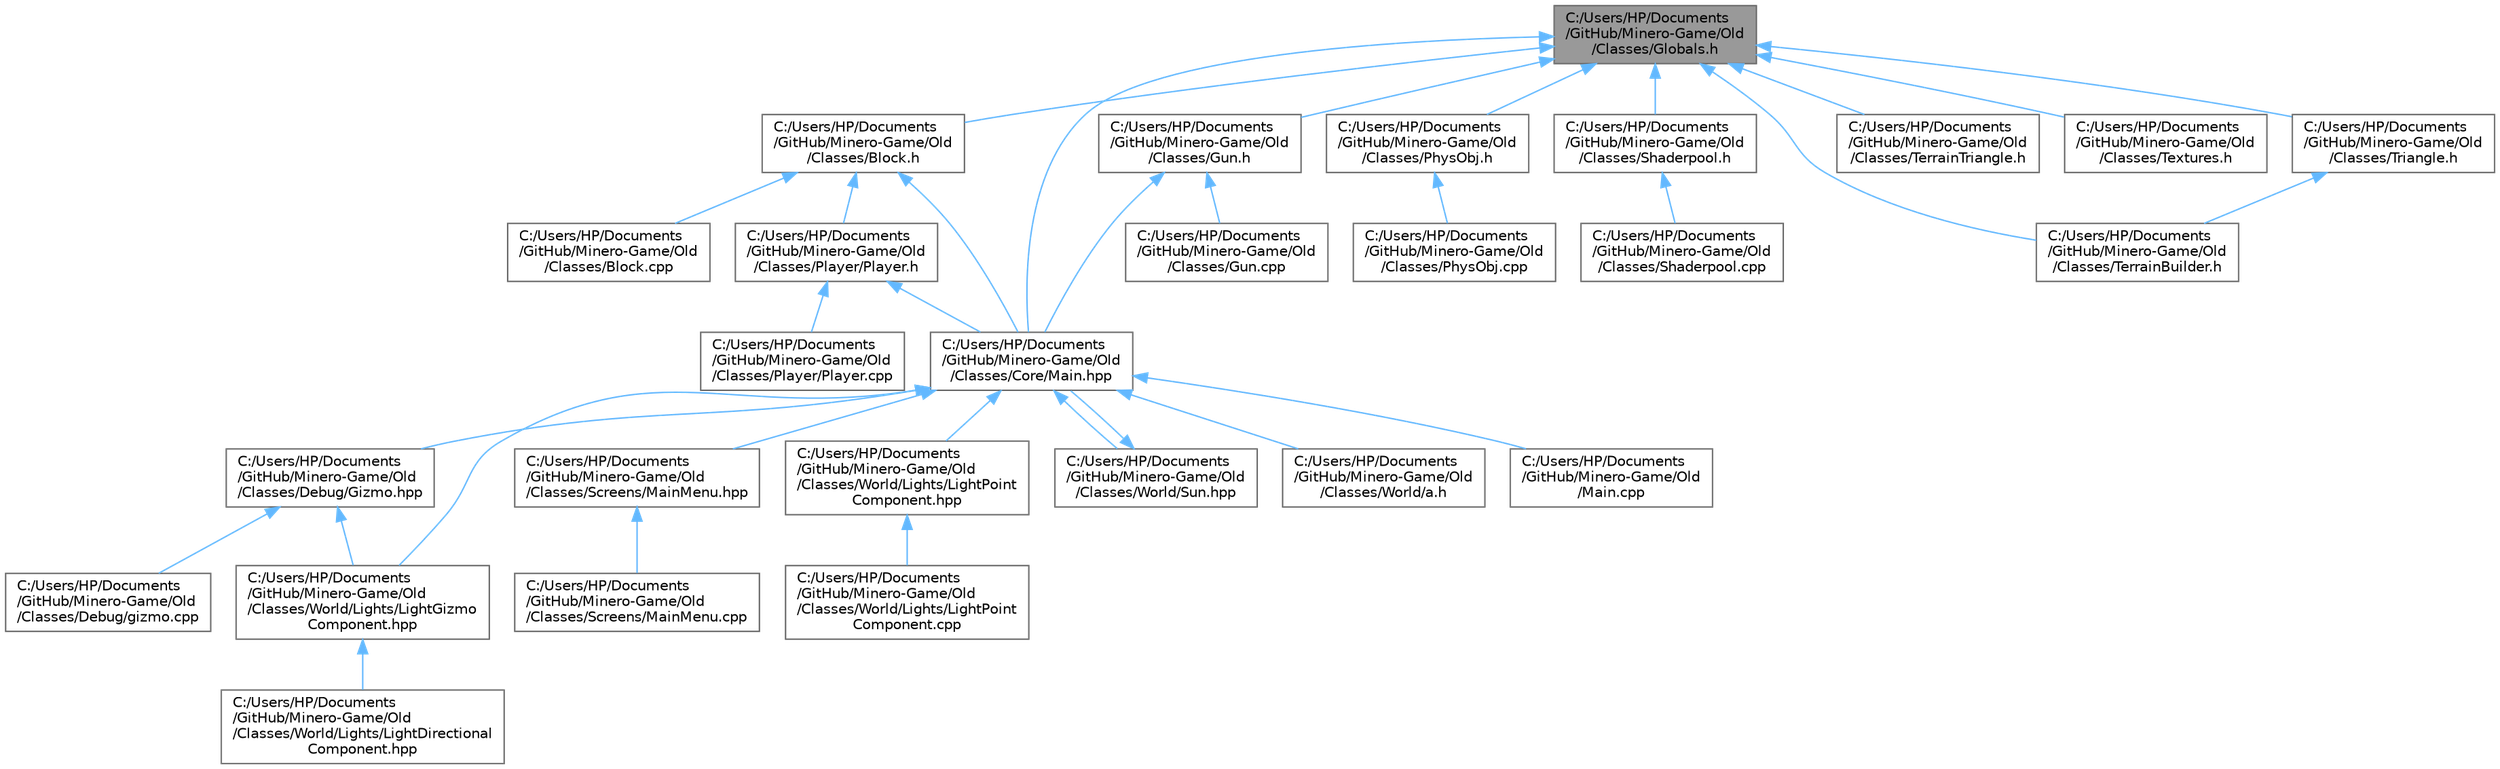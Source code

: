 digraph "C:/Users/HP/Documents/GitHub/Minero-Game/Old/Classes/Globals.h"
{
 // LATEX_PDF_SIZE
  bgcolor="transparent";
  edge [fontname=Helvetica,fontsize=10,labelfontname=Helvetica,labelfontsize=10];
  node [fontname=Helvetica,fontsize=10,shape=box,height=0.2,width=0.4];
  Node1 [id="Node000001",label="C:/Users/HP/Documents\l/GitHub/Minero-Game/Old\l/Classes/Globals.h",height=0.2,width=0.4,color="gray40", fillcolor="grey60", style="filled", fontcolor="black",tooltip=" "];
  Node1 -> Node2 [id="edge65_Node000001_Node000002",dir="back",color="steelblue1",style="solid",tooltip=" "];
  Node2 [id="Node000002",label="C:/Users/HP/Documents\l/GitHub/Minero-Game/Old\l/Classes/Block.h",height=0.2,width=0.4,color="grey40", fillcolor="white", style="filled",URL="$_old_2_classes_2_block_8h.html",tooltip=" "];
  Node2 -> Node3 [id="edge66_Node000002_Node000003",dir="back",color="steelblue1",style="solid",tooltip=" "];
  Node3 [id="Node000003",label="C:/Users/HP/Documents\l/GitHub/Minero-Game/Old\l/Classes/Block.cpp",height=0.2,width=0.4,color="grey40", fillcolor="white", style="filled",URL="$_old_2_classes_2_block_8cpp.html",tooltip=" "];
  Node2 -> Node4 [id="edge67_Node000002_Node000004",dir="back",color="steelblue1",style="solid",tooltip=" "];
  Node4 [id="Node000004",label="C:/Users/HP/Documents\l/GitHub/Minero-Game/Old\l/Classes/Core/Main.hpp",height=0.2,width=0.4,color="grey40", fillcolor="white", style="filled",URL="$_main_8hpp.html",tooltip=" "];
  Node4 -> Node5 [id="edge68_Node000004_Node000005",dir="back",color="steelblue1",style="solid",tooltip=" "];
  Node5 [id="Node000005",label="C:/Users/HP/Documents\l/GitHub/Minero-Game/Old\l/Classes/Debug/Gizmo.hpp",height=0.2,width=0.4,color="grey40", fillcolor="white", style="filled",URL="$_gizmo_8hpp.html",tooltip=" "];
  Node5 -> Node6 [id="edge69_Node000005_Node000006",dir="back",color="steelblue1",style="solid",tooltip=" "];
  Node6 [id="Node000006",label="C:/Users/HP/Documents\l/GitHub/Minero-Game/Old\l/Classes/Debug/gizmo.cpp",height=0.2,width=0.4,color="grey40", fillcolor="white", style="filled",URL="$gizmo_8cpp.html",tooltip=" "];
  Node5 -> Node7 [id="edge70_Node000005_Node000007",dir="back",color="steelblue1",style="solid",tooltip=" "];
  Node7 [id="Node000007",label="C:/Users/HP/Documents\l/GitHub/Minero-Game/Old\l/Classes/World/Lights/LightGizmo\lComponent.hpp",height=0.2,width=0.4,color="grey40", fillcolor="white", style="filled",URL="$_light_gizmo_component_8hpp.html",tooltip=" "];
  Node7 -> Node8 [id="edge71_Node000007_Node000008",dir="back",color="steelblue1",style="solid",tooltip=" "];
  Node8 [id="Node000008",label="C:/Users/HP/Documents\l/GitHub/Minero-Game/Old\l/Classes/World/Lights/LightDirectional\lComponent.hpp",height=0.2,width=0.4,color="grey40", fillcolor="white", style="filled",URL="$_light_directional_component_8hpp.html",tooltip=" "];
  Node4 -> Node9 [id="edge72_Node000004_Node000009",dir="back",color="steelblue1",style="solid",tooltip=" "];
  Node9 [id="Node000009",label="C:/Users/HP/Documents\l/GitHub/Minero-Game/Old\l/Classes/Screens/MainMenu.hpp",height=0.2,width=0.4,color="grey40", fillcolor="white", style="filled",URL="$_main_menu_8hpp.html",tooltip=" "];
  Node9 -> Node10 [id="edge73_Node000009_Node000010",dir="back",color="steelblue1",style="solid",tooltip=" "];
  Node10 [id="Node000010",label="C:/Users/HP/Documents\l/GitHub/Minero-Game/Old\l/Classes/Screens/MainMenu.cpp",height=0.2,width=0.4,color="grey40", fillcolor="white", style="filled",URL="$_main_menu_8cpp.html",tooltip=" "];
  Node4 -> Node7 [id="edge74_Node000004_Node000007",dir="back",color="steelblue1",style="solid",tooltip=" "];
  Node4 -> Node11 [id="edge75_Node000004_Node000011",dir="back",color="steelblue1",style="solid",tooltip=" "];
  Node11 [id="Node000011",label="C:/Users/HP/Documents\l/GitHub/Minero-Game/Old\l/Classes/World/Lights/LightPoint\lComponent.hpp",height=0.2,width=0.4,color="grey40", fillcolor="white", style="filled",URL="$_light_point_component_8hpp.html",tooltip=" "];
  Node11 -> Node12 [id="edge76_Node000011_Node000012",dir="back",color="steelblue1",style="solid",tooltip=" "];
  Node12 [id="Node000012",label="C:/Users/HP/Documents\l/GitHub/Minero-Game/Old\l/Classes/World/Lights/LightPoint\lComponent.cpp",height=0.2,width=0.4,color="grey40", fillcolor="white", style="filled",URL="$_light_point_component_8cpp.html",tooltip=" "];
  Node4 -> Node13 [id="edge77_Node000004_Node000013",dir="back",color="steelblue1",style="solid",tooltip=" "];
  Node13 [id="Node000013",label="C:/Users/HP/Documents\l/GitHub/Minero-Game/Old\l/Classes/World/Sun.hpp",height=0.2,width=0.4,color="grey40", fillcolor="white", style="filled",URL="$_sun_8hpp.html",tooltip=" "];
  Node13 -> Node4 [id="edge78_Node000013_Node000004",dir="back",color="steelblue1",style="solid",tooltip=" "];
  Node4 -> Node14 [id="edge79_Node000004_Node000014",dir="back",color="steelblue1",style="solid",tooltip=" "];
  Node14 [id="Node000014",label="C:/Users/HP/Documents\l/GitHub/Minero-Game/Old\l/Classes/World/a.h",height=0.2,width=0.4,color="grey40", fillcolor="white", style="filled",URL="$a_8h.html",tooltip=" "];
  Node4 -> Node15 [id="edge80_Node000004_Node000015",dir="back",color="steelblue1",style="solid",tooltip=" "];
  Node15 [id="Node000015",label="C:/Users/HP/Documents\l/GitHub/Minero-Game/Old\l/Main.cpp",height=0.2,width=0.4,color="grey40", fillcolor="white", style="filled",URL="$_old_2main_8cpp.html",tooltip=" "];
  Node2 -> Node16 [id="edge81_Node000002_Node000016",dir="back",color="steelblue1",style="solid",tooltip=" "];
  Node16 [id="Node000016",label="C:/Users/HP/Documents\l/GitHub/Minero-Game/Old\l/Classes/Player/Player.h",height=0.2,width=0.4,color="grey40", fillcolor="white", style="filled",URL="$_old_2_classes_2_player_2_player_8h.html",tooltip=" "];
  Node16 -> Node4 [id="edge82_Node000016_Node000004",dir="back",color="steelblue1",style="solid",tooltip=" "];
  Node16 -> Node17 [id="edge83_Node000016_Node000017",dir="back",color="steelblue1",style="solid",tooltip=" "];
  Node17 [id="Node000017",label="C:/Users/HP/Documents\l/GitHub/Minero-Game/Old\l/Classes/Player/Player.cpp",height=0.2,width=0.4,color="grey40", fillcolor="white", style="filled",URL="$_old_2_classes_2_player_2_player_8cpp.html",tooltip=" "];
  Node1 -> Node4 [id="edge84_Node000001_Node000004",dir="back",color="steelblue1",style="solid",tooltip=" "];
  Node1 -> Node18 [id="edge85_Node000001_Node000018",dir="back",color="steelblue1",style="solid",tooltip=" "];
  Node18 [id="Node000018",label="C:/Users/HP/Documents\l/GitHub/Minero-Game/Old\l/Classes/Gun.h",height=0.2,width=0.4,color="grey40", fillcolor="white", style="filled",URL="$_old_2_classes_2_gun_8h.html",tooltip=" "];
  Node18 -> Node4 [id="edge86_Node000018_Node000004",dir="back",color="steelblue1",style="solid",tooltip=" "];
  Node18 -> Node19 [id="edge87_Node000018_Node000019",dir="back",color="steelblue1",style="solid",tooltip=" "];
  Node19 [id="Node000019",label="C:/Users/HP/Documents\l/GitHub/Minero-Game/Old\l/Classes/Gun.cpp",height=0.2,width=0.4,color="grey40", fillcolor="white", style="filled",URL="$_old_2_classes_2_gun_8cpp.html",tooltip=" "];
  Node1 -> Node20 [id="edge88_Node000001_Node000020",dir="back",color="steelblue1",style="solid",tooltip=" "];
  Node20 [id="Node000020",label="C:/Users/HP/Documents\l/GitHub/Minero-Game/Old\l/Classes/PhysObj.h",height=0.2,width=0.4,color="grey40", fillcolor="white", style="filled",URL="$_old_2_classes_2_phys_obj_8h.html",tooltip=" "];
  Node20 -> Node21 [id="edge89_Node000020_Node000021",dir="back",color="steelblue1",style="solid",tooltip=" "];
  Node21 [id="Node000021",label="C:/Users/HP/Documents\l/GitHub/Minero-Game/Old\l/Classes/PhysObj.cpp",height=0.2,width=0.4,color="grey40", fillcolor="white", style="filled",URL="$_old_2_classes_2_phys_obj_8cpp.html",tooltip=" "];
  Node1 -> Node22 [id="edge90_Node000001_Node000022",dir="back",color="steelblue1",style="solid",tooltip=" "];
  Node22 [id="Node000022",label="C:/Users/HP/Documents\l/GitHub/Minero-Game/Old\l/Classes/Shaderpool.h",height=0.2,width=0.4,color="grey40", fillcolor="white", style="filled",URL="$_old_2_classes_2_shaderpool_8h.html",tooltip=" "];
  Node22 -> Node23 [id="edge91_Node000022_Node000023",dir="back",color="steelblue1",style="solid",tooltip=" "];
  Node23 [id="Node000023",label="C:/Users/HP/Documents\l/GitHub/Minero-Game/Old\l/Classes/Shaderpool.cpp",height=0.2,width=0.4,color="grey40", fillcolor="white", style="filled",URL="$_old_2_classes_2_shaderpool_8cpp.html",tooltip=" "];
  Node1 -> Node24 [id="edge92_Node000001_Node000024",dir="back",color="steelblue1",style="solid",tooltip=" "];
  Node24 [id="Node000024",label="C:/Users/HP/Documents\l/GitHub/Minero-Game/Old\l/Classes/TerrainBuilder.h",height=0.2,width=0.4,color="grey40", fillcolor="white", style="filled",URL="$_old_2_classes_2_terrain_builder_8h.html",tooltip=" "];
  Node1 -> Node25 [id="edge93_Node000001_Node000025",dir="back",color="steelblue1",style="solid",tooltip=" "];
  Node25 [id="Node000025",label="C:/Users/HP/Documents\l/GitHub/Minero-Game/Old\l/Classes/TerrainTriangle.h",height=0.2,width=0.4,color="grey40", fillcolor="white", style="filled",URL="$_old_2_classes_2_terrain_triangle_8h.html",tooltip=" "];
  Node1 -> Node26 [id="edge94_Node000001_Node000026",dir="back",color="steelblue1",style="solid",tooltip=" "];
  Node26 [id="Node000026",label="C:/Users/HP/Documents\l/GitHub/Minero-Game/Old\l/Classes/Textures.h",height=0.2,width=0.4,color="grey40", fillcolor="white", style="filled",URL="$_old_2_classes_2_textures_8h.html",tooltip=" "];
  Node1 -> Node27 [id="edge95_Node000001_Node000027",dir="back",color="steelblue1",style="solid",tooltip=" "];
  Node27 [id="Node000027",label="C:/Users/HP/Documents\l/GitHub/Minero-Game/Old\l/Classes/Triangle.h",height=0.2,width=0.4,color="grey40", fillcolor="white", style="filled",URL="$_old_2_classes_2_triangle_8h.html",tooltip=" "];
  Node27 -> Node24 [id="edge96_Node000027_Node000024",dir="back",color="steelblue1",style="solid",tooltip=" "];
}
